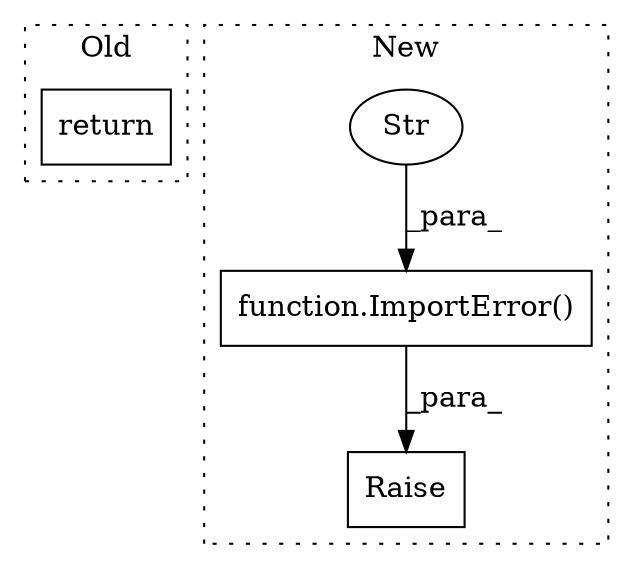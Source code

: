 digraph G {
subgraph cluster0 {
1 [label="return" a="93" s="491" l="7" shape="box"];
label = "Old";
style="dotted";
}
subgraph cluster1 {
2 [label="function.ImportError()" a="75" s="1167,1228" l="12,1" shape="box"];
3 [label="Str" a="66" s="1179" l="49" shape="ellipse"];
4 [label="Raise" a="91" s="1161" l="6" shape="box"];
label = "New";
style="dotted";
}
2 -> 4 [label="_para_"];
3 -> 2 [label="_para_"];
}
